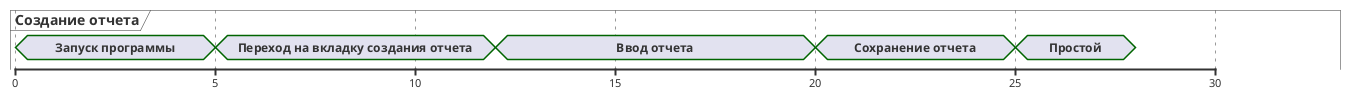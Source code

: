@startuml

' hide time-axis
scale 5 as 200 pixels
concise "Создание отчета" as CreateReport

@CreateReport
0 is "Запуск программы"
5 is "Переход на вкладку создания отчета"
12 is "Ввод отчета"
20 is "Сохранение отчета"
25 is "Простой"
28 is {hidden}

@enduml